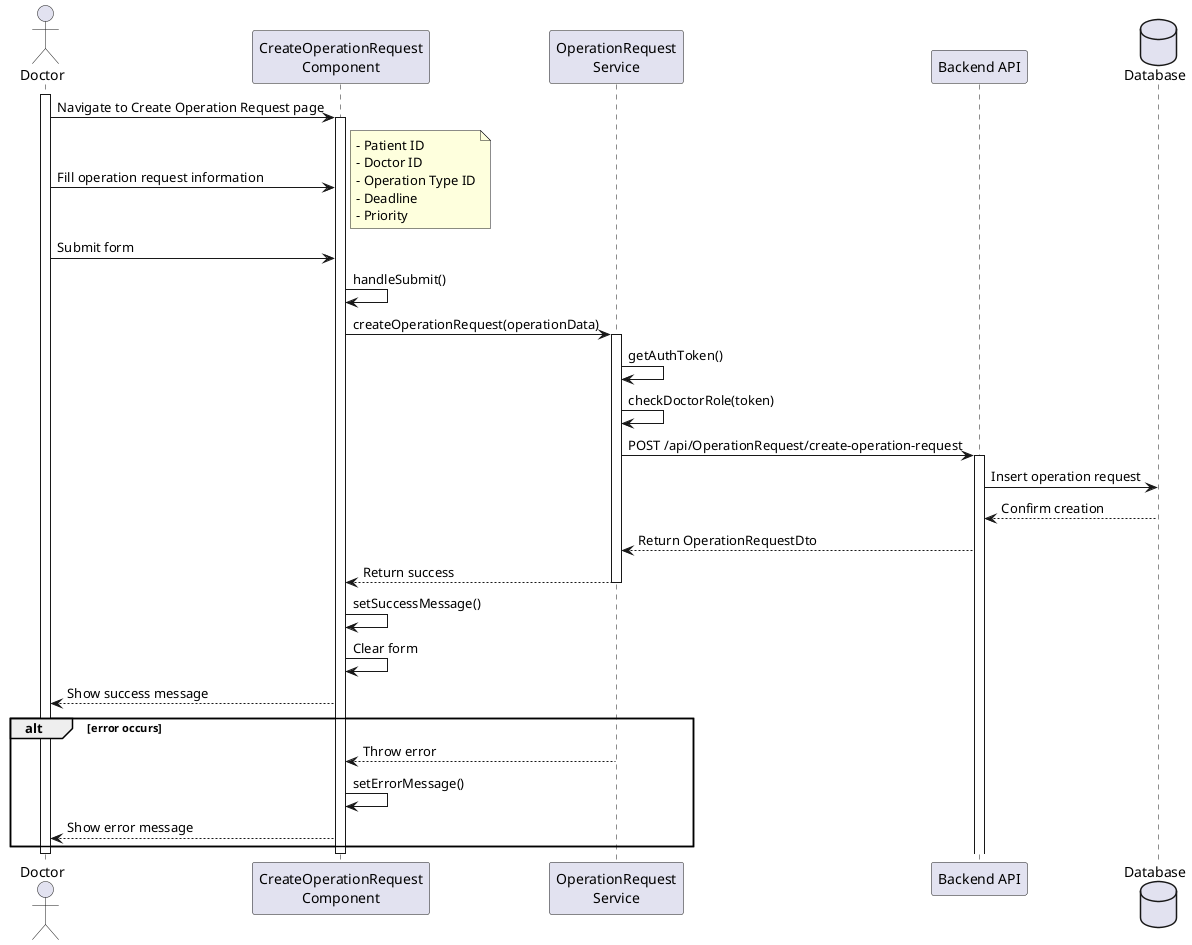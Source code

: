 @startuml Create Operation Request UI Sequence Diagram

actor Doctor
participant "CreateOperationRequest\nComponent" as UI
participant "OperationRequest\nService" as ORS
participant "Backend API" as API
database "Database" as DB

activate Doctor
Doctor -> UI: Navigate to Create Operation Request page
activate UI

Doctor -> UI: Fill operation request information
note right
  - Patient ID
  - Doctor ID
  - Operation Type ID
  - Deadline
  - Priority
end note

Doctor -> UI: Submit form

UI -> UI: handleSubmit()

UI -> ORS: createOperationRequest(operationData)
activate ORS

ORS -> ORS: getAuthToken()
ORS -> ORS: checkDoctorRole(token)

ORS -> API: POST /api/OperationRequest/create-operation-request
activate API

API -> DB: Insert operation request
DB --> API: Confirm creation
API --> ORS: Return OperationRequestDto

ORS --> UI: Return success
deactivate ORS

UI -> UI: setSuccessMessage()
UI -> UI: Clear form
UI --> Doctor: Show success message

alt error occurs
    ORS --> UI: Throw error
    UI -> UI: setErrorMessage()
    UI --> Doctor: Show error message
end

deactivate UI
deactivate Doctor

@enduml